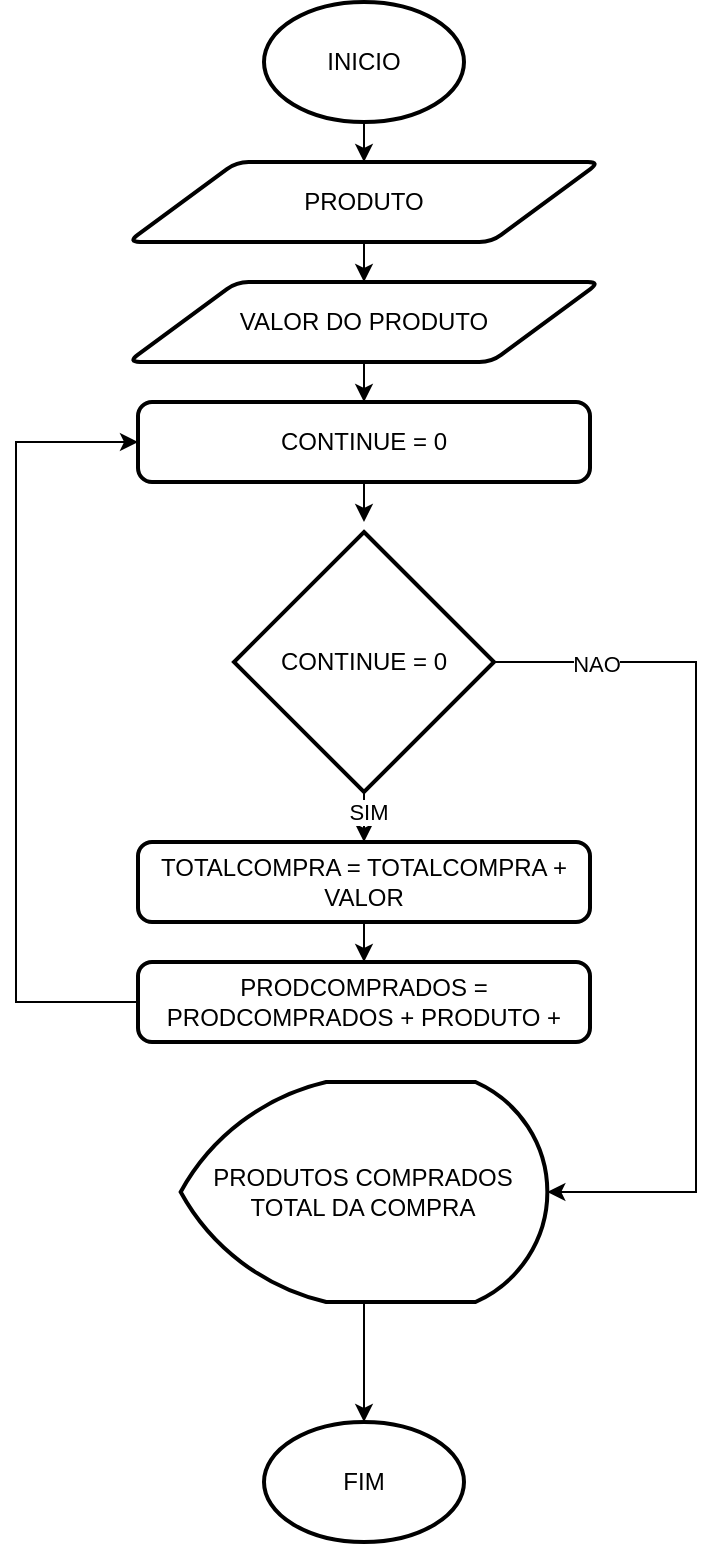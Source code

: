 <mxfile version="26.0.5">
  <diagram name="Página-1" id="Ctk8yuAHb6obEWbZi3id">
    <mxGraphModel dx="880" dy="434" grid="1" gridSize="10" guides="1" tooltips="1" connect="1" arrows="1" fold="1" page="1" pageScale="1" pageWidth="827" pageHeight="1169" math="0" shadow="0">
      <root>
        <mxCell id="0" />
        <mxCell id="1" parent="0" />
        <mxCell id="l3TwPNawexqjRNcej3xr-19" style="edgeStyle=orthogonalEdgeStyle;rounded=0;orthogonalLoop=1;jettySize=auto;html=1;exitX=0.5;exitY=1;exitDx=0;exitDy=0;exitPerimeter=0;entryX=0.5;entryY=0;entryDx=0;entryDy=0;" parent="1" source="GjacK0gFJ8SMjtaHLXyp-1" target="GjacK0gFJ8SMjtaHLXyp-3" edge="1">
          <mxGeometry relative="1" as="geometry" />
        </mxCell>
        <mxCell id="GjacK0gFJ8SMjtaHLXyp-1" value="INICIO" style="strokeWidth=2;html=1;shape=mxgraph.flowchart.start_1;whiteSpace=wrap;" parent="1" vertex="1">
          <mxGeometry x="364" y="100" width="100" height="60" as="geometry" />
        </mxCell>
        <mxCell id="GjacK0gFJ8SMjtaHLXyp-2" value="FIM" style="strokeWidth=2;html=1;shape=mxgraph.flowchart.start_1;whiteSpace=wrap;" parent="1" vertex="1">
          <mxGeometry x="364" y="810" width="100" height="60" as="geometry" />
        </mxCell>
        <mxCell id="l3TwPNawexqjRNcej3xr-20" style="edgeStyle=orthogonalEdgeStyle;rounded=0;orthogonalLoop=1;jettySize=auto;html=1;exitX=0.5;exitY=1;exitDx=0;exitDy=0;entryX=0.5;entryY=0;entryDx=0;entryDy=0;" parent="1" source="GjacK0gFJ8SMjtaHLXyp-3" target="GjacK0gFJ8SMjtaHLXyp-4" edge="1">
          <mxGeometry relative="1" as="geometry" />
        </mxCell>
        <mxCell id="GjacK0gFJ8SMjtaHLXyp-3" value="PRODUTO" style="shape=parallelogram;html=1;strokeWidth=2;perimeter=parallelogramPerimeter;whiteSpace=wrap;rounded=1;arcSize=12;size=0.23;" parent="1" vertex="1">
          <mxGeometry x="296" y="180" width="236" height="40" as="geometry" />
        </mxCell>
        <mxCell id="l3TwPNawexqjRNcej3xr-21" style="edgeStyle=orthogonalEdgeStyle;rounded=0;orthogonalLoop=1;jettySize=auto;html=1;exitX=0.5;exitY=1;exitDx=0;exitDy=0;entryX=0.5;entryY=0;entryDx=0;entryDy=0;" parent="1" source="GjacK0gFJ8SMjtaHLXyp-4" target="l3TwPNawexqjRNcej3xr-1" edge="1">
          <mxGeometry relative="1" as="geometry" />
        </mxCell>
        <mxCell id="GjacK0gFJ8SMjtaHLXyp-4" value="VALOR DO PRODUTO" style="shape=parallelogram;html=1;strokeWidth=2;perimeter=parallelogramPerimeter;whiteSpace=wrap;rounded=1;arcSize=12;size=0.23;" parent="1" vertex="1">
          <mxGeometry x="296" y="240" width="236" height="40" as="geometry" />
        </mxCell>
        <mxCell id="l3TwPNawexqjRNcej3xr-4" style="edgeStyle=orthogonalEdgeStyle;rounded=0;orthogonalLoop=1;jettySize=auto;html=1;exitX=0.5;exitY=1;exitDx=0;exitDy=0;exitPerimeter=0;entryX=0.5;entryY=0;entryDx=0;entryDy=0;" parent="1" source="GjacK0gFJ8SMjtaHLXyp-6" target="l3TwPNawexqjRNcej3xr-2" edge="1">
          <mxGeometry relative="1" as="geometry" />
        </mxCell>
        <mxCell id="l3TwPNawexqjRNcej3xr-5" value="SIM" style="edgeLabel;html=1;align=center;verticalAlign=middle;resizable=0;points=[];" parent="l3TwPNawexqjRNcej3xr-4" vertex="1" connectable="0">
          <mxGeometry x="-0.2" y="2" relative="1" as="geometry">
            <mxPoint as="offset" />
          </mxGeometry>
        </mxCell>
        <mxCell id="GjacK0gFJ8SMjtaHLXyp-6" value="CONTINUE = 0" style="strokeWidth=2;html=1;shape=mxgraph.flowchart.decision;whiteSpace=wrap;" parent="1" vertex="1">
          <mxGeometry x="349" y="365" width="130" height="130" as="geometry" />
        </mxCell>
        <mxCell id="l3TwPNawexqjRNcej3xr-7" style="edgeStyle=orthogonalEdgeStyle;rounded=0;orthogonalLoop=1;jettySize=auto;html=1;exitX=0.5;exitY=1;exitDx=0;exitDy=0;" parent="1" source="l3TwPNawexqjRNcej3xr-1" edge="1">
          <mxGeometry relative="1" as="geometry">
            <mxPoint x="414" y="360" as="targetPoint" />
          </mxGeometry>
        </mxCell>
        <mxCell id="l3TwPNawexqjRNcej3xr-1" value="&lt;font style=&quot;vertical-align: inherit;&quot;&gt;&lt;font style=&quot;vertical-align: inherit;&quot;&gt;&lt;font style=&quot;vertical-align: inherit;&quot;&gt;&lt;font style=&quot;vertical-align: inherit;&quot;&gt;&lt;font style=&quot;vertical-align: inherit;&quot;&gt;&lt;font style=&quot;vertical-align: inherit;&quot;&gt;CONTINUE = 0&lt;/font&gt;&lt;/font&gt;&lt;/font&gt;&lt;/font&gt;&lt;/font&gt;&lt;/font&gt;" style="rounded=1;whiteSpace=wrap;html=1;absoluteArcSize=1;arcSize=14;strokeWidth=2;" parent="1" vertex="1">
          <mxGeometry x="301" y="300" width="226" height="40" as="geometry" />
        </mxCell>
        <mxCell id="l3TwPNawexqjRNcej3xr-6" style="edgeStyle=orthogonalEdgeStyle;rounded=0;orthogonalLoop=1;jettySize=auto;html=1;exitX=0.5;exitY=1;exitDx=0;exitDy=0;entryX=0.5;entryY=0;entryDx=0;entryDy=0;" parent="1" source="l3TwPNawexqjRNcej3xr-2" target="l3TwPNawexqjRNcej3xr-3" edge="1">
          <mxGeometry relative="1" as="geometry" />
        </mxCell>
        <mxCell id="l3TwPNawexqjRNcej3xr-2" value="TOTALCOMPRA = TOTALCOMPRA + VALOR" style="rounded=1;whiteSpace=wrap;html=1;absoluteArcSize=1;arcSize=14;strokeWidth=2;" parent="1" vertex="1">
          <mxGeometry x="301" y="520" width="226" height="40" as="geometry" />
        </mxCell>
        <mxCell id="l3TwPNawexqjRNcej3xr-8" style="edgeStyle=orthogonalEdgeStyle;rounded=0;orthogonalLoop=1;jettySize=auto;html=1;exitX=0;exitY=0.5;exitDx=0;exitDy=0;entryX=0;entryY=0.5;entryDx=0;entryDy=0;" parent="1" source="l3TwPNawexqjRNcej3xr-3" target="l3TwPNawexqjRNcej3xr-1" edge="1">
          <mxGeometry relative="1" as="geometry">
            <Array as="points">
              <mxPoint x="240" y="600" />
              <mxPoint x="240" y="320" />
            </Array>
          </mxGeometry>
        </mxCell>
        <mxCell id="l3TwPNawexqjRNcej3xr-3" value="PRODCOMPRADOS = PRODCOMPRADOS + PRODUTO +" style="rounded=1;whiteSpace=wrap;html=1;absoluteArcSize=1;arcSize=14;strokeWidth=2;" parent="1" vertex="1">
          <mxGeometry x="301" y="580" width="226" height="40" as="geometry" />
        </mxCell>
        <mxCell id="l3TwPNawexqjRNcej3xr-9" value="PRODUTOS COMPRADOS&lt;br&gt;TOTAL DA COMPRA" style="strokeWidth=2;html=1;shape=mxgraph.flowchart.display;whiteSpace=wrap;" parent="1" vertex="1">
          <mxGeometry x="322.34" y="640" width="183.33" height="110" as="geometry" />
        </mxCell>
        <mxCell id="l3TwPNawexqjRNcej3xr-10" style="edgeStyle=orthogonalEdgeStyle;rounded=0;orthogonalLoop=1;jettySize=auto;html=1;exitX=0.5;exitY=1;exitDx=0;exitDy=0;exitPerimeter=0;entryX=0.5;entryY=0;entryDx=0;entryDy=0;entryPerimeter=0;" parent="1" source="l3TwPNawexqjRNcej3xr-9" target="GjacK0gFJ8SMjtaHLXyp-2" edge="1">
          <mxGeometry relative="1" as="geometry" />
        </mxCell>
        <mxCell id="l3TwPNawexqjRNcej3xr-17" style="edgeStyle=orthogonalEdgeStyle;rounded=0;orthogonalLoop=1;jettySize=auto;html=1;exitX=1;exitY=0.5;exitDx=0;exitDy=0;exitPerimeter=0;entryX=1;entryY=0.5;entryDx=0;entryDy=0;entryPerimeter=0;" parent="1" source="GjacK0gFJ8SMjtaHLXyp-6" target="l3TwPNawexqjRNcej3xr-9" edge="1">
          <mxGeometry relative="1" as="geometry">
            <Array as="points">
              <mxPoint x="580" y="430" />
              <mxPoint x="580" y="695" />
            </Array>
          </mxGeometry>
        </mxCell>
        <mxCell id="l3TwPNawexqjRNcej3xr-18" value="NAO" style="edgeLabel;html=1;align=center;verticalAlign=middle;resizable=0;points=[];" parent="l3TwPNawexqjRNcej3xr-17" vertex="1" connectable="0">
          <mxGeometry x="-0.768" y="-1" relative="1" as="geometry">
            <mxPoint as="offset" />
          </mxGeometry>
        </mxCell>
      </root>
    </mxGraphModel>
  </diagram>
</mxfile>
